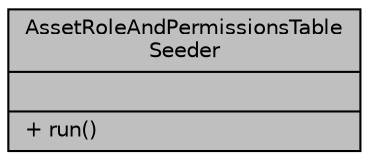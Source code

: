 digraph "AssetRoleAndPermissionsTableSeeder"
{
 // LATEX_PDF_SIZE
  bgcolor="transparent";
  edge [fontname="Helvetica",fontsize="10",labelfontname="Helvetica",labelfontsize="10"];
  node [fontname="Helvetica",fontsize="10",shape=record];
  Node1 [label="{AssetRoleAndPermissionsTable\lSeeder\n||+ run()\l}",height=0.2,width=0.4,color="black", fillcolor="grey75", style="filled", fontcolor="black",tooltip="Inicializa los roles y permisos del módulo de bienes."];
}
